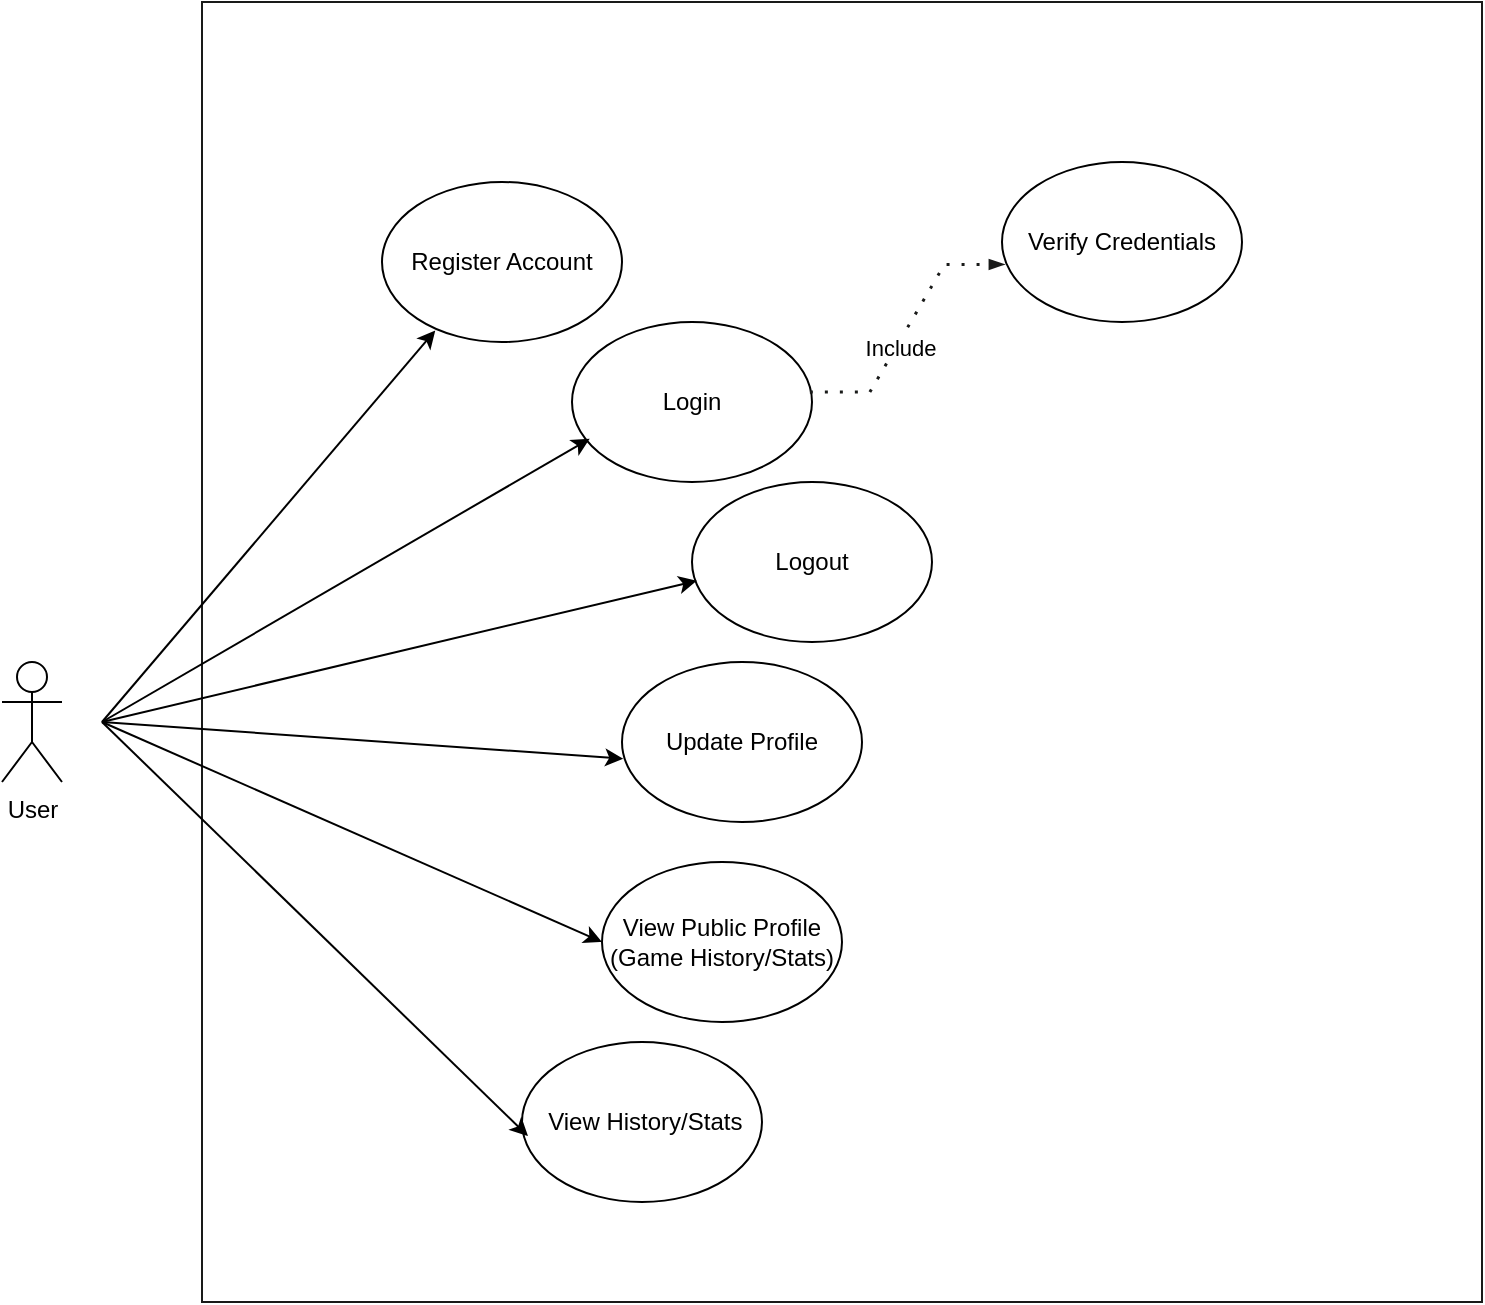 <mxfile version="24.7.17">
  <diagram name="Page-1" id="_nYNn86NnkzUG_CxbdTY">
    <mxGraphModel dx="943" dy="760" grid="1" gridSize="10" guides="1" tooltips="1" connect="1" arrows="1" fold="1" page="1" pageScale="1" pageWidth="850" pageHeight="1100" math="0" shadow="0">
      <root>
        <mxCell id="0" />
        <mxCell id="1" parent="0" />
        <mxCell id="f64dAMvXYWGc2JNVotDt-1" value="User" style="shape=umlActor;verticalLabelPosition=bottom;verticalAlign=top;html=1;outlineConnect=0;" parent="1" vertex="1">
          <mxGeometry x="20" y="400" width="30" height="60" as="geometry" />
        </mxCell>
        <mxCell id="f64dAMvXYWGc2JNVotDt-3" value="" style="rounded=0;whiteSpace=wrap;html=1;strokeColor=#191a19;" parent="1" vertex="1">
          <mxGeometry x="120" y="70" width="640" height="650" as="geometry" />
        </mxCell>
        <mxCell id="f64dAMvXYWGc2JNVotDt-7" value="Register Account" style="ellipse;whiteSpace=wrap;html=1;" parent="1" vertex="1">
          <mxGeometry x="210" y="160" width="120" height="80" as="geometry" />
        </mxCell>
        <mxCell id="f64dAMvXYWGc2JNVotDt-9" value="Login" style="ellipse;whiteSpace=wrap;html=1;" parent="1" vertex="1">
          <mxGeometry x="305" y="230" width="120" height="80" as="geometry" />
        </mxCell>
        <mxCell id="f64dAMvXYWGc2JNVotDt-12" value="Logout" style="ellipse;whiteSpace=wrap;html=1;" parent="1" vertex="1">
          <mxGeometry x="365" y="310" width="120" height="80" as="geometry" />
        </mxCell>
        <mxCell id="f64dAMvXYWGc2JNVotDt-14" value="Update Profile" style="ellipse;whiteSpace=wrap;html=1;" parent="1" vertex="1">
          <mxGeometry x="330" y="400" width="120" height="80" as="geometry" />
        </mxCell>
        <mxCell id="f64dAMvXYWGc2JNVotDt-16" value="View Public Profile&lt;div&gt;(Game History/Stats)&lt;/div&gt;" style="ellipse;whiteSpace=wrap;html=1;" parent="1" vertex="1">
          <mxGeometry x="320" y="500" width="120" height="80" as="geometry" />
        </mxCell>
        <mxCell id="f64dAMvXYWGc2JNVotDt-18" value="&amp;nbsp;View History/Stats" style="ellipse;whiteSpace=wrap;html=1;" parent="1" vertex="1">
          <mxGeometry x="280" y="590" width="120" height="80" as="geometry" />
        </mxCell>
        <mxCell id="f64dAMvXYWGc2JNVotDt-20" value="Verify Credentials" style="ellipse;whiteSpace=wrap;html=1;" parent="1" vertex="1">
          <mxGeometry x="520" y="150" width="120" height="80" as="geometry" />
        </mxCell>
        <mxCell id="InK3rCsuDzaIhLU2nQub-2" value="" style="endArrow=classic;html=1;rounded=0;entryX=0.222;entryY=0.928;entryDx=0;entryDy=0;entryPerimeter=0;" parent="1" target="f64dAMvXYWGc2JNVotDt-7" edge="1">
          <mxGeometry width="50" height="50" relative="1" as="geometry">
            <mxPoint x="70" y="430" as="sourcePoint" />
            <mxPoint x="289.88" y="275.03" as="targetPoint" />
          </mxGeometry>
        </mxCell>
        <mxCell id="InK3rCsuDzaIhLU2nQub-3" value="" style="endArrow=classic;html=1;rounded=0;entryX=0.074;entryY=0.729;entryDx=0;entryDy=0;entryPerimeter=0;" parent="1" target="f64dAMvXYWGc2JNVotDt-9" edge="1">
          <mxGeometry width="50" height="50" relative="1" as="geometry">
            <mxPoint x="70" y="430" as="sourcePoint" />
            <mxPoint x="289.88" y="300.06" as="targetPoint" />
          </mxGeometry>
        </mxCell>
        <mxCell id="InK3rCsuDzaIhLU2nQub-4" value="" style="endArrow=classic;html=1;rounded=0;entryX=0.02;entryY=0.617;entryDx=0;entryDy=0;entryPerimeter=0;" parent="1" target="f64dAMvXYWGc2JNVotDt-12" edge="1">
          <mxGeometry width="50" height="50" relative="1" as="geometry">
            <mxPoint x="70" y="430" as="sourcePoint" />
            <mxPoint x="359" y="348" as="targetPoint" />
          </mxGeometry>
        </mxCell>
        <mxCell id="InK3rCsuDzaIhLU2nQub-5" value="" style="endArrow=classic;html=1;rounded=0;entryX=0.005;entryY=0.604;entryDx=0;entryDy=0;entryPerimeter=0;" parent="1" target="f64dAMvXYWGc2JNVotDt-14" edge="1">
          <mxGeometry width="50" height="50" relative="1" as="geometry">
            <mxPoint x="70" y="430" as="sourcePoint" />
            <mxPoint x="402" y="429" as="targetPoint" />
          </mxGeometry>
        </mxCell>
        <mxCell id="InK3rCsuDzaIhLU2nQub-6" value="" style="endArrow=classic;html=1;rounded=0;entryX=0;entryY=0.5;entryDx=0;entryDy=0;" parent="1" target="f64dAMvXYWGc2JNVotDt-16" edge="1">
          <mxGeometry width="50" height="50" relative="1" as="geometry">
            <mxPoint x="70" y="430" as="sourcePoint" />
            <mxPoint x="471" y="498" as="targetPoint" />
          </mxGeometry>
        </mxCell>
        <mxCell id="InK3rCsuDzaIhLU2nQub-10" value="" style="endArrow=classic;html=1;rounded=0;entryX=0.025;entryY=0.588;entryDx=0;entryDy=0;entryPerimeter=0;" parent="1" target="f64dAMvXYWGc2JNVotDt-18" edge="1">
          <mxGeometry width="50" height="50" relative="1" as="geometry">
            <mxPoint x="70" y="430" as="sourcePoint" />
            <mxPoint x="450" y="559.2" as="targetPoint" />
          </mxGeometry>
        </mxCell>
        <mxCell id="InK3rCsuDzaIhLU2nQub-13" value="" style="endArrow=blockThin;html=1;strokeColor=#191a19;bendable=1;rounded=0;endFill=1;endSize=4;edgeStyle=entityRelationEdgeStyle;startArrow=none;startFill=0;startSize=4;jumpStyle=none;jumpSize=0;targetPerimeterSpacing=15;dashed=1;strokeWidth=1.5;dashPattern=1 4;entryX=0.008;entryY=0.637;entryDx=0;entryDy=0;entryPerimeter=0;exitX=0.989;exitY=0.435;exitDx=0;exitDy=0;exitPerimeter=0;" parent="1" source="f64dAMvXYWGc2JNVotDt-9" target="f64dAMvXYWGc2JNVotDt-20" edge="1">
          <mxGeometry width="50" height="50" relative="1" as="geometry">
            <mxPoint x="495" y="238" as="sourcePoint" />
            <mxPoint x="660" y="170" as="targetPoint" />
          </mxGeometry>
        </mxCell>
        <mxCell id="InK3rCsuDzaIhLU2nQub-14" value="Include" style="edgeLabel;html=1;align=center;verticalAlign=middle;resizable=0;points=[];" parent="InK3rCsuDzaIhLU2nQub-13" connectable="0" vertex="1">
          <mxGeometry x="-0.173" y="-2" relative="1" as="geometry">
            <mxPoint y="-1" as="offset" />
          </mxGeometry>
        </mxCell>
      </root>
    </mxGraphModel>
  </diagram>
</mxfile>
